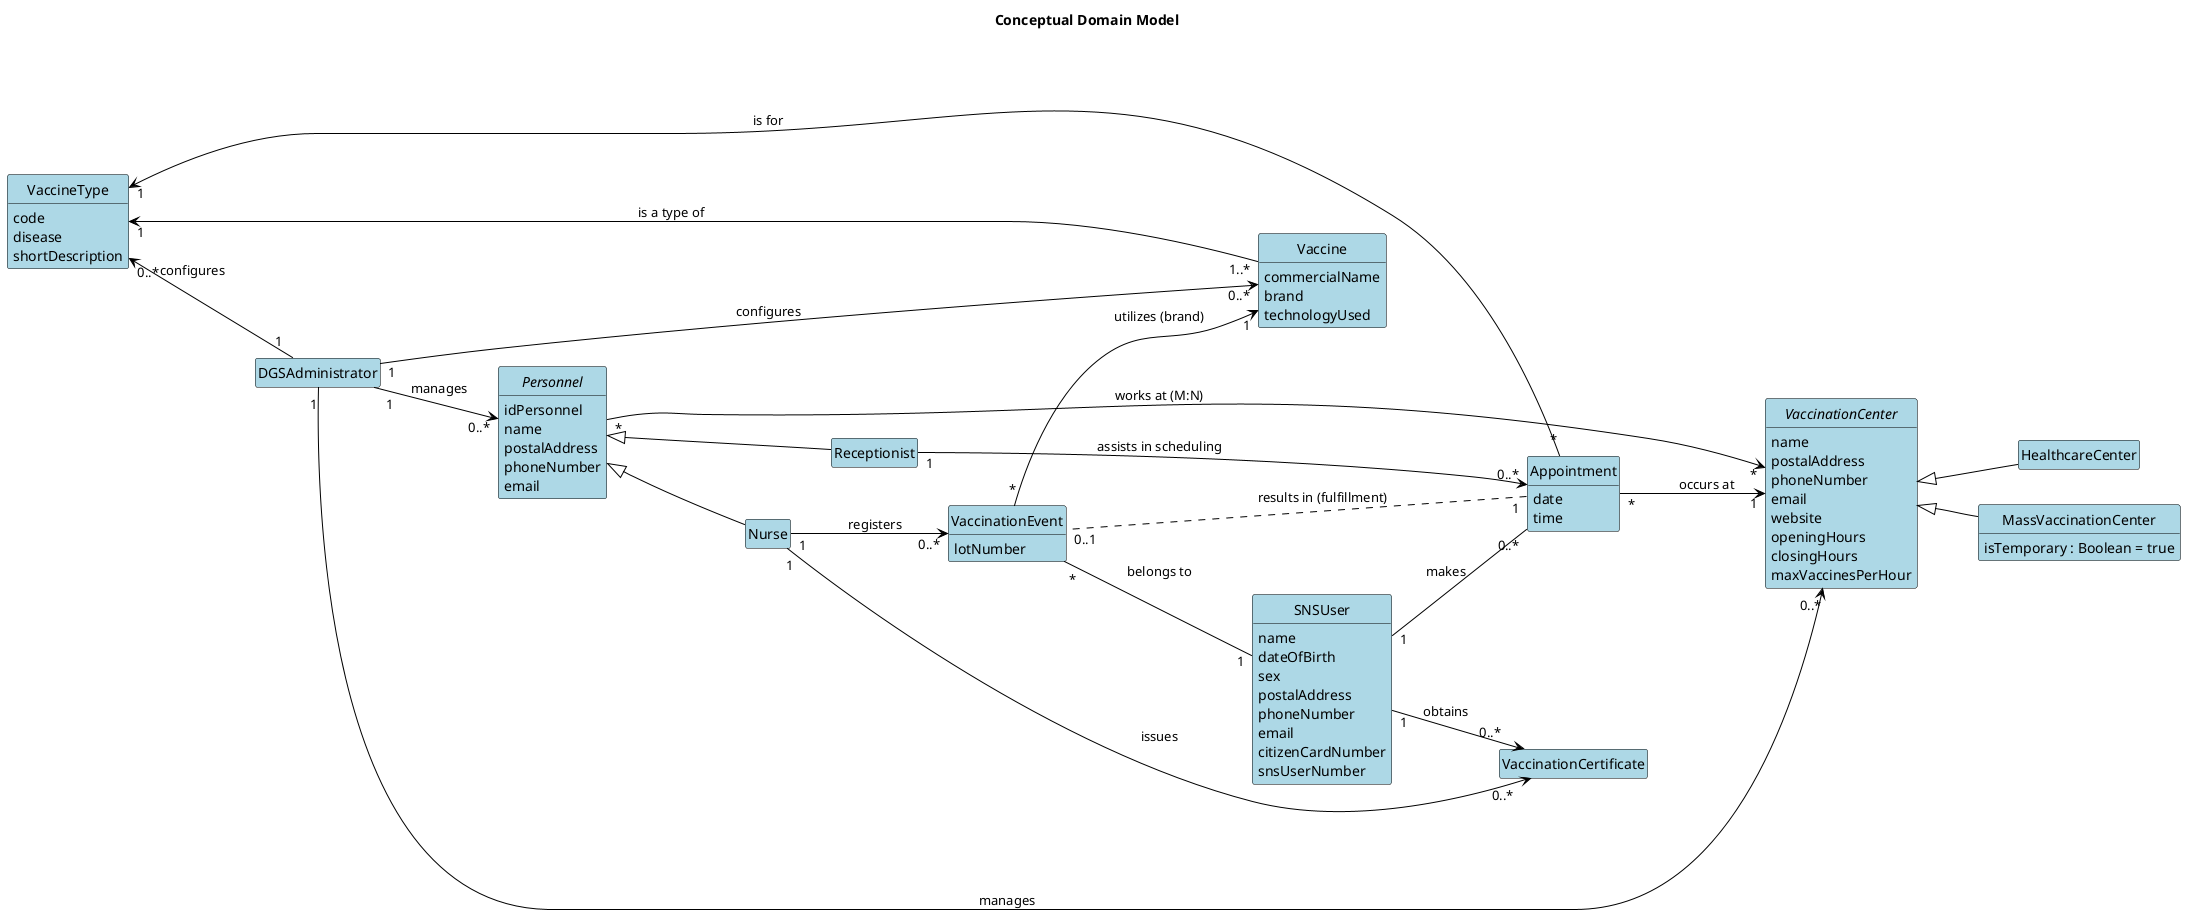 @startuml
' --- Configuration (English) ---
left to right direction

skinparam class {
    BackgroundColor LightBlue
    BorderColor Black
    ArrowColor Black
}
skinparam ArrowColor Black
hide empty members
hide circle
title Conceptual Domain Model

' ------------------------------------------------------------------
' --- Classes (Grouping via explicit positioning) ---
' ------------------------------------------------------------------

' --- Core Entities (Left Side) ---
class SNSUser {
    name
    dateOfBirth
    sex
    postalAddress
    phoneNumber
    email
    citizenCardNumber
    snsUserNumber
}

class Appointment {
    date
    time
}

class VaccinationEvent {
    lotNumber
}

class VaccinationCertificate {
}


' --- Personnel and Roles (Central/Top) ---
abstract class Personnel {
    idPersonnel
    name
    postalAddress
    phoneNumber
    email
}

class Receptionist {
}

class Nurse {
}

class DGSAdministrator {
}

Personnel <|-- Receptionist
Personnel <|-- Nurse


' --- Vaccines and Data (Bottom) ---
class VaccineType {
    code
    disease
    shortDescription
}

class Vaccine {
    commercialName
    brand
    technologyUsed
}


' --- Vaccination Centers (Right Side) ---
abstract class VaccinationCenter {
    name
    postalAddress
    phoneNumber
    email
    website
    openingHours
    closingHours
    maxVaccinesPerHour
}

class HealthcareCenter {
}

class MassVaccinationCenter {
    isTemporary : Boolean = true
}

VaccinationCenter <|-- HealthcareCenter
VaccinationCenter <|-- MassVaccinationCenter


' ------------------------------------------------------------------
' --- RELATIONSHIPS (RELACÕES E DIRECIONALIDADE) ---
' ------------------------------------------------------------------

' --- Core Flow (User -> Appointment -> Event) ---
SNSUser "1" -- "0..*" Appointment : makes
Appointment "1" .. "0..1" VaccinationEvent : results in (fulfillment)
VaccinationEvent "*" -- "1" SNSUser :belongs to


' --- Centers and Logistics ---
Appointment "*" --> "1" VaccinationCenter : occurs at
Personnel "*" -right-> "*" VaccinationCenter :  works at (M:N)
Receptionist "1" -down-> "0..*" Appointment : assists in scheduling


' --- Vaccines ---
Vaccine "1..*" --> "1" VaccineType : is a type of
Appointment "*" --> "1" VaccineType : is for
VaccinationEvent "*" --> "1" Vaccine : utilizes (brand)


' --- Documents and Nurse Actions ---
SNSUser "1" --> "0..*" VaccinationCertificate : obtains
Nurse "1" -down-> "0..*" VaccinationEvent : registers
Nurse "1" -right-> "0..*" VaccinationCertificate : issues


' --- Administration and Management ---
DGSAdministrator "1" -down-> "0..*" VaccinationCenter : manages
DGSAdministrator "1" -down-> "0..*" Personnel : manages
DGSAdministrator "1" -down-> "0..*" Vaccine : configures
DGSAdministrator "1" -up-> "0..*" VaccineType : configures
@enduml
